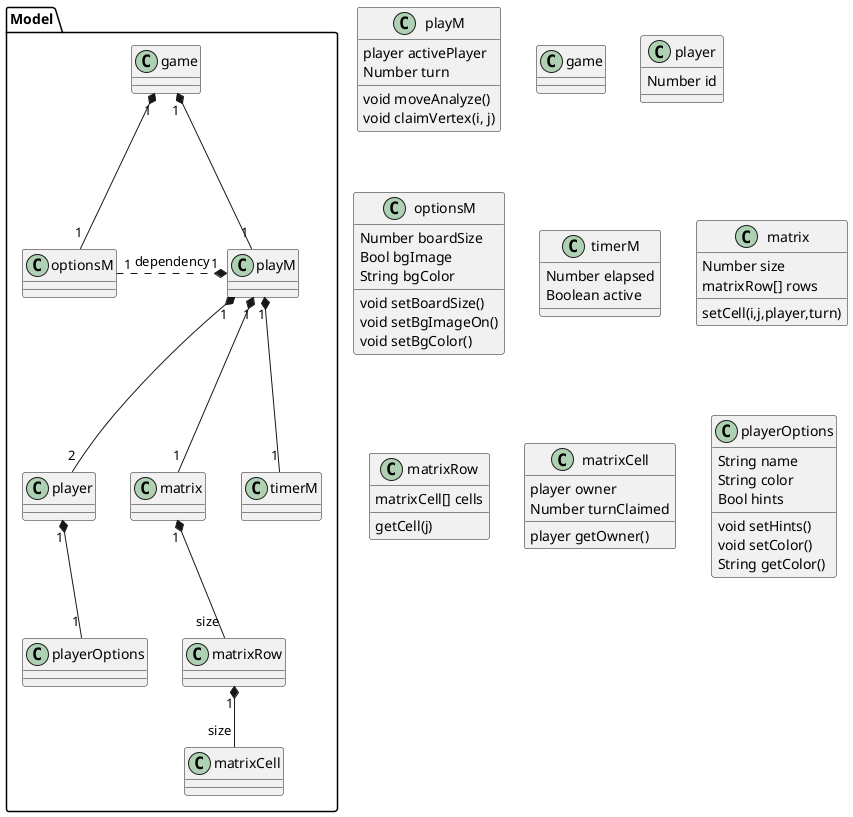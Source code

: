 @startuml Game Model


package "Model"{
    playM "1" *-- "2" player
    playM "1" *-- "1" matrix
    game "1" *-- "1" optionsM
    matrix "1" *-- "size" matrixRow
    matrixRow "1" *-- "size" matrixCell
    ' matrix "1" - "1" board:contains
    ' board "1" *-- "size" boardRow: contains
    ' boardRow "1" *-- "size" boardCell: contains
    ' matrixCell <. boardCell: Dependency
    game "1" *-- "1" playM
    playM "1" *-- "1" timerM
    player "1" *-- "1" playerOptions
    optionsM "1" .* "1" playM: dependency
}

class playM{
    void moveAnalyze()
    player activePlayer
    void claimVertex(i, j)
    Number turn
}

class game {
}

class player{
    Number id
}

class optionsM{
    Number boardSize
    Bool bgImage
    String bgColor
    void setBoardSize()
    void setBgImageOn()
    void setBgColor()
}

class timerM{
    Number elapsed
    Boolean active
}

class matrix{
    Number size
    matrixRow[] rows
    setCell(i,j,player,turn)
}

class matrixRow{
    matrixCell[] cells
    getCell(j)
}

class matrixCell{
    player owner
    Number turnClaimed
    player getOwner()
}

class playerOptions{
    String name
    String color
    Bool hints
    void setHints()
    void setColor()
    String getColor()
}

@enduml